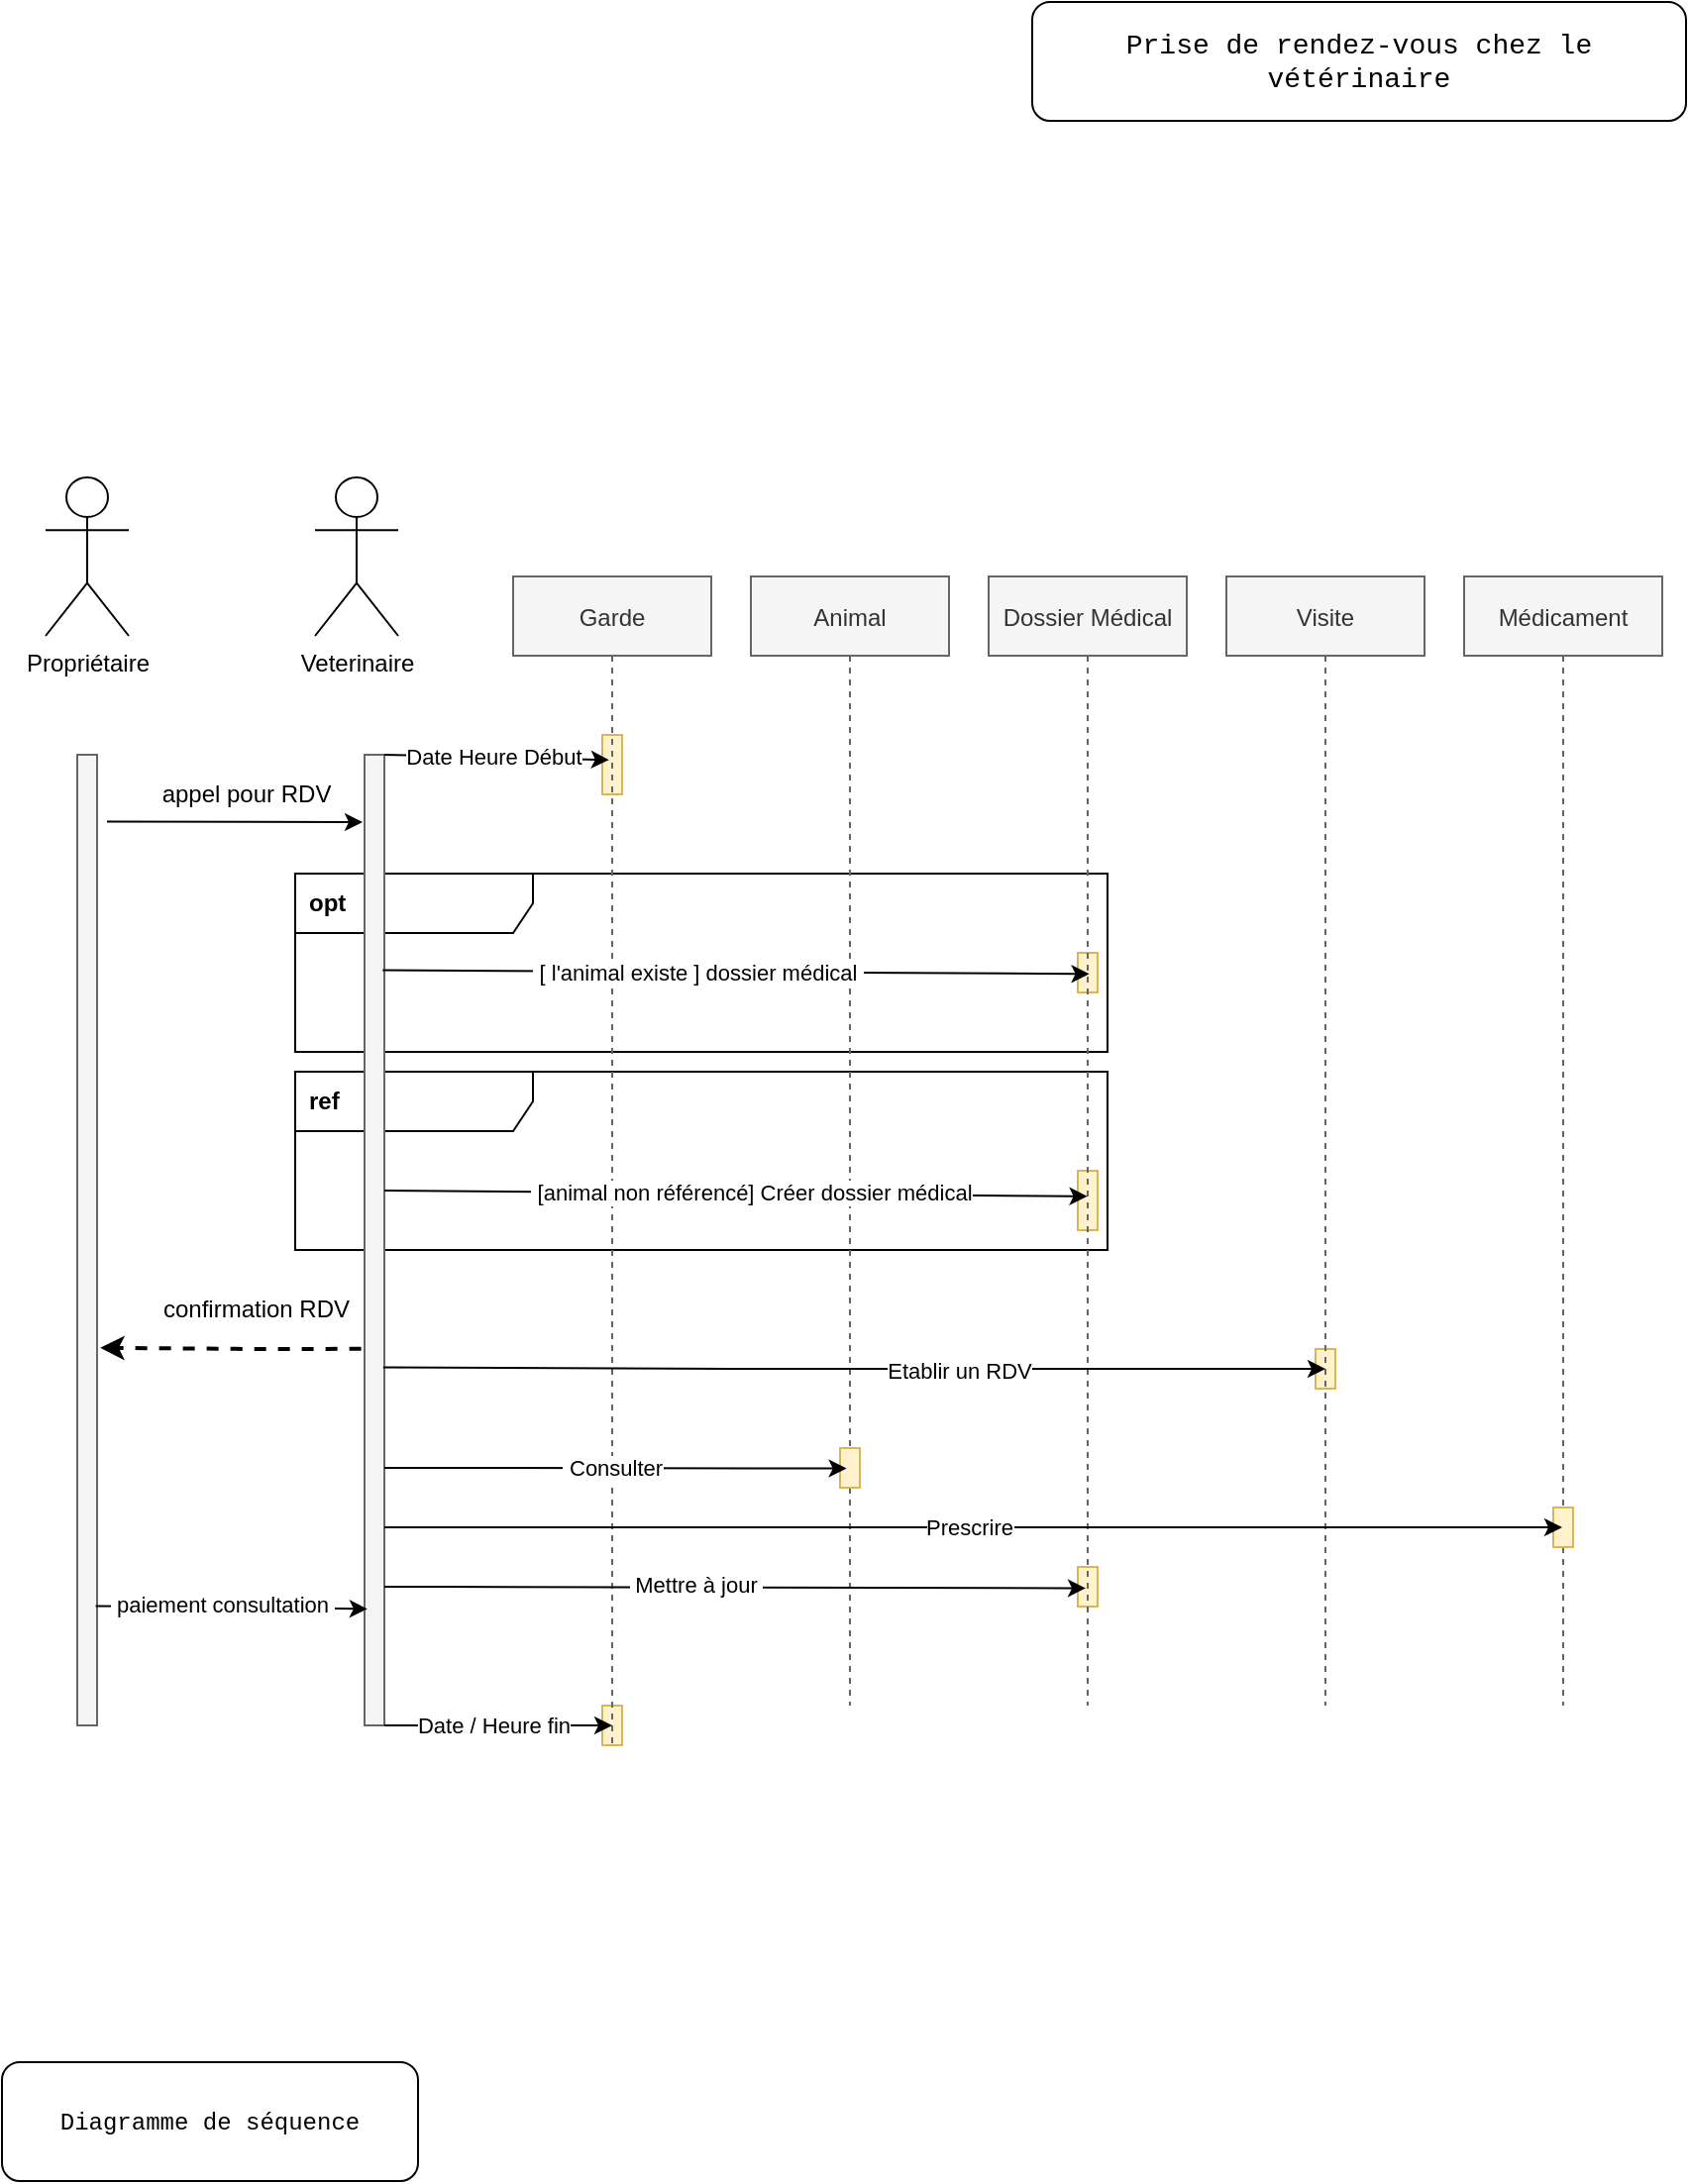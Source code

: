 <mxfile version="14.6.13" type="device"><diagram id="kgpKYQtTHZ0yAKxKKP6v" name="Page-1"><mxGraphModel dx="918" dy="833" grid="1" gridSize="10" guides="1" tooltips="1" connect="1" arrows="1" fold="1" page="1" pageScale="1" pageWidth="850" pageHeight="1100" math="0" shadow="0"><root><mxCell id="0"/><mxCell id="1" parent="0"/><mxCell id="AG6lZFy21gfW6R1Ocf2l-58" value="&lt;span style=&quot;color: rgba(0 , 0 , 0 , 0) ; font-family: monospace ; font-size: 0px&quot;&gt;%3CmxGraphModel%3E%3Croot%3E%3CmxCell%20id%3D%220%22%2F%3E%3CmxCell%20id%3D%221%22%20parent%3D%220%22%2F%3E%3CmxCell%20id%3D%222%22%20value%3D%22%22%20style%3D%22rounded%3D0%3BwhiteSpace%3Dwrap%3Bhtml%3D1%3BfillColor%3D%23fff2cc%3BstrokeColor%3D%23d6b656%3B%22%20vertex%3D%221%22%20parent%3D%221%22%3E%3CmxGeometry%20x%3D%22303%22%20y%3D%22370%22%20width%3D%2210%22%20height%3D%2230%22%20as%3D%22geometry%22%2F%3E%3C%2FmxCell%3E%3C%2Froot%3E%3C%2FmxGraphModel%3Ez&lt;/span&gt;" style="rounded=0;whiteSpace=wrap;html=1;fillColor=#fff2cc;strokeColor=#d6b656;" vertex="1" parent="1"><mxGeometry x="543" y="790" width="10" height="20" as="geometry"/></mxCell><mxCell id="AG6lZFy21gfW6R1Ocf2l-56" value="&lt;span style=&quot;color: rgba(0 , 0 , 0 , 0) ; font-family: monospace ; font-size: 0px&quot;&gt;%3CmxGraphModel%3E%3Croot%3E%3CmxCell%20id%3D%220%22%2F%3E%3CmxCell%20id%3D%221%22%20parent%3D%220%22%2F%3E%3CmxCell%20id%3D%222%22%20value%3D%22%22%20style%3D%22rounded%3D0%3BwhiteSpace%3Dwrap%3Bhtml%3D1%3BfillColor%3D%23fff2cc%3BstrokeColor%3D%23d6b656%3B%22%20vertex%3D%221%22%20parent%3D%221%22%3E%3CmxGeometry%20x%3D%22303%22%20y%3D%22370%22%20width%3D%2210%22%20height%3D%2230%22%20as%3D%22geometry%22%2F%3E%3C%2FmxCell%3E%3C%2Froot%3E%3C%2FmxGraphModel%3Ez&lt;/span&gt;" style="rounded=0;whiteSpace=wrap;html=1;fillColor=#fff2cc;strokeColor=#d6b656;" vertex="1" parent="1"><mxGeometry x="303" y="860" width="10" height="20" as="geometry"/></mxCell><mxCell id="AG6lZFy21gfW6R1Ocf2l-52" value="&lt;span style=&quot;color: rgba(0 , 0 , 0 , 0) ; font-family: monospace ; font-size: 0px&quot;&gt;%3CmxGraphModel%3E%3Croot%3E%3CmxCell%20id%3D%220%22%2F%3E%3CmxCell%20id%3D%221%22%20parent%3D%220%22%2F%3E%3CmxCell%20id%3D%222%22%20value%3D%22%22%20style%3D%22rounded%3D0%3BwhiteSpace%3Dwrap%3Bhtml%3D1%3BfillColor%3D%23fff2cc%3BstrokeColor%3D%23d6b656%3B%22%20vertex%3D%221%22%20parent%3D%221%22%3E%3CmxGeometry%20x%3D%22303%22%20y%3D%22370%22%20width%3D%2210%22%20height%3D%2230%22%20as%3D%22geometry%22%2F%3E%3C%2FmxCell%3E%3C%2Froot%3E%3C%2FmxGraphModel%3Ez&lt;/span&gt;" style="rounded=0;whiteSpace=wrap;html=1;fillColor=#fff2cc;strokeColor=#d6b656;" vertex="1" parent="1"><mxGeometry x="663" y="680" width="10" height="20" as="geometry"/></mxCell><mxCell id="AG6lZFy21gfW6R1Ocf2l-51" value="&lt;span style=&quot;color: rgba(0 , 0 , 0 , 0) ; font-family: monospace ; font-size: 0px&quot;&gt;%3CmxGraphModel%3E%3Croot%3E%3CmxCell%20id%3D%220%22%2F%3E%3CmxCell%20id%3D%221%22%20parent%3D%220%22%2F%3E%3CmxCell%20id%3D%222%22%20value%3D%22%22%20style%3D%22rounded%3D0%3BwhiteSpace%3Dwrap%3Bhtml%3D1%3BfillColor%3D%23fff2cc%3BstrokeColor%3D%23d6b656%3B%22%20vertex%3D%221%22%20parent%3D%221%22%3E%3CmxGeometry%20x%3D%22303%22%20y%3D%22370%22%20width%3D%2210%22%20height%3D%2230%22%20as%3D%22geometry%22%2F%3E%3C%2FmxCell%3E%3C%2Froot%3E%3C%2FmxGraphModel%3Ez&lt;/span&gt;" style="rounded=0;whiteSpace=wrap;html=1;fillColor=#fff2cc;strokeColor=#d6b656;" vertex="1" parent="1"><mxGeometry x="543" y="590" width="10" height="30" as="geometry"/></mxCell><mxCell id="AG6lZFy21gfW6R1Ocf2l-50" value="" style="rounded=0;whiteSpace=wrap;html=1;fillColor=#fff2cc;strokeColor=#d6b656;" vertex="1" parent="1"><mxGeometry x="543" y="480" width="10" height="20" as="geometry"/></mxCell><mxCell id="AG6lZFy21gfW6R1Ocf2l-49" value="&lt;span style=&quot;color: rgba(0 , 0 , 0 , 0) ; font-family: monospace ; font-size: 0px&quot;&gt;%3CmxGraphModel%3E%3Croot%3E%3CmxCell%20id%3D%220%22%2F%3E%3CmxCell%20id%3D%221%22%20parent%3D%220%22%2F%3E%3CmxCell%20id%3D%222%22%20value%3D%22%22%20style%3D%22rounded%3D0%3BwhiteSpace%3Dwrap%3Bhtml%3D1%3BfillColor%3D%23fff2cc%3BstrokeColor%3D%23d6b656%3B%22%20vertex%3D%221%22%20parent%3D%221%22%3E%3CmxGeometry%20x%3D%22303%22%20y%3D%22370%22%20width%3D%2210%22%20height%3D%2230%22%20as%3D%22geometry%22%2F%3E%3C%2FmxCell%3E%3C%2Froot%3E%3C%2FmxGraphModel%3Ez&lt;/span&gt;" style="rounded=0;whiteSpace=wrap;html=1;fillColor=#fff2cc;strokeColor=#d6b656;" vertex="1" parent="1"><mxGeometry x="303" y="370" width="10" height="30" as="geometry"/></mxCell><mxCell id="AG6lZFy21gfW6R1Ocf2l-20" value="&lt;b&gt;ref&lt;/b&gt;" style="shape=umlFrame;whiteSpace=wrap;html=1;width=120;height=30;boundedLbl=1;verticalAlign=middle;align=left;spacingLeft=5;rounded=1;" vertex="1" parent="1"><mxGeometry x="148" y="540" width="410" height="90" as="geometry"/></mxCell><mxCell id="AG6lZFy21gfW6R1Ocf2l-17" value="&lt;b&gt;opt&lt;/b&gt;" style="shape=umlFrame;whiteSpace=wrap;html=1;width=120;height=30;boundedLbl=1;verticalAlign=middle;align=left;spacingLeft=5;rounded=1;" vertex="1" parent="1"><mxGeometry x="148" y="440" width="410" height="90" as="geometry"/></mxCell><mxCell id="3nuBFxr9cyL0pnOWT2aG-1" value="Animal" style="shape=umlLifeline;perimeter=lifelinePerimeter;container=1;collapsible=0;recursiveResize=0;rounded=0;shadow=0;strokeWidth=1;fillColor=#f5f5f5;strokeColor=#666666;fontColor=#333333;" parent="1" vertex="1"><mxGeometry x="378" y="290" width="100" height="570" as="geometry"/></mxCell><mxCell id="AG6lZFy21gfW6R1Ocf2l-53" value="&lt;span style=&quot;color: rgba(0 , 0 , 0 , 0) ; font-family: monospace ; font-size: 0px&quot;&gt;%3CmxGraphModel%3E%3Croot%3E%3CmxCell%20id%3D%220%22%2F%3E%3CmxCell%20id%3D%221%22%20parent%3D%220%22%2F%3E%3CmxCell%20id%3D%222%22%20value%3D%22%22%20style%3D%22rounded%3D0%3BwhiteSpace%3Dwrap%3Bhtml%3D1%3BfillColor%3D%23fff2cc%3BstrokeColor%3D%23d6b656%3B%22%20vertex%3D%221%22%20parent%3D%221%22%3E%3CmxGeometry%20x%3D%22303%22%20y%3D%22370%22%20width%3D%2210%22%20height%3D%2230%22%20as%3D%22geometry%22%2F%3E%3C%2FmxCell%3E%3C%2Froot%3E%3C%2FmxGraphModel%3Ez&lt;/span&gt;" style="rounded=0;whiteSpace=wrap;html=1;fillColor=#fff2cc;strokeColor=#d6b656;" vertex="1" parent="3nuBFxr9cyL0pnOWT2aG-1"><mxGeometry x="45" y="440" width="10" height="20" as="geometry"/></mxCell><mxCell id="3nuBFxr9cyL0pnOWT2aG-5" value="Dossier Médical" style="shape=umlLifeline;perimeter=lifelinePerimeter;container=1;collapsible=0;recursiveResize=0;rounded=0;shadow=0;strokeWidth=1;fillColor=#f5f5f5;strokeColor=#666666;fontColor=#333333;" parent="1" vertex="1"><mxGeometry x="498" y="290" width="100" height="570" as="geometry"/></mxCell><mxCell id="mqWa4sAdrzyQg7X_7VLO-1" value="Médicament" style="shape=umlLifeline;perimeter=lifelinePerimeter;container=1;collapsible=0;recursiveResize=0;rounded=0;shadow=0;strokeWidth=1;fillColor=#f5f5f5;strokeColor=#666666;fontColor=#333333;" parent="1" vertex="1"><mxGeometry x="738" y="290" width="100" height="570" as="geometry"/></mxCell><mxCell id="AG6lZFy21gfW6R1Ocf2l-57" value="&lt;span style=&quot;color: rgba(0 , 0 , 0 , 0) ; font-family: monospace ; font-size: 0px&quot;&gt;%3CmxGraphModel%3E%3Croot%3E%3CmxCell%20id%3D%220%22%2F%3E%3CmxCell%20id%3D%221%22%20parent%3D%220%22%2F%3E%3CmxCell%20id%3D%222%22%20value%3D%22%22%20style%3D%22rounded%3D0%3BwhiteSpace%3Dwrap%3Bhtml%3D1%3BfillColor%3D%23fff2cc%3BstrokeColor%3D%23d6b656%3B%22%20vertex%3D%221%22%20parent%3D%221%22%3E%3CmxGeometry%20x%3D%22303%22%20y%3D%22370%22%20width%3D%2210%22%20height%3D%2230%22%20as%3D%22geometry%22%2F%3E%3C%2FmxCell%3E%3C%2Froot%3E%3C%2FmxGraphModel%3Ez&lt;/span&gt;" style="rounded=0;whiteSpace=wrap;html=1;fillColor=#fff2cc;strokeColor=#d6b656;" vertex="1" parent="mqWa4sAdrzyQg7X_7VLO-1"><mxGeometry x="45" y="470" width="10" height="20" as="geometry"/></mxCell><mxCell id="AG6lZFy21gfW6R1Ocf2l-1" value="&lt;font face=&quot;Courier New&quot;&gt;Diagramme de séquence&lt;/font&gt;" style="rounded=1;whiteSpace=wrap;html=1;" vertex="1" parent="1"><mxGeometry y="1040" width="210" height="60" as="geometry"/></mxCell><mxCell id="AG6lZFy21gfW6R1Ocf2l-2" value="&lt;span style=&quot;font-family: &amp;#34;courier new&amp;#34; ; font-size: 14px&quot;&gt;Prise de rendez-vous chez le vétérinaire&lt;/span&gt;" style="rounded=1;whiteSpace=wrap;html=1;" vertex="1" parent="1"><mxGeometry x="520" width="330" height="60" as="geometry"/></mxCell><mxCell id="AG6lZFy21gfW6R1Ocf2l-3" value="Garde" style="shape=umlLifeline;perimeter=lifelinePerimeter;container=1;collapsible=0;recursiveResize=0;rounded=0;shadow=0;strokeWidth=1;fillColor=#f5f5f5;strokeColor=#666666;fontColor=#333333;" vertex="1" parent="1"><mxGeometry x="258" y="290" width="100" height="590" as="geometry"/></mxCell><mxCell id="AG6lZFy21gfW6R1Ocf2l-5" value="Visite" style="shape=umlLifeline;perimeter=lifelinePerimeter;container=1;collapsible=0;recursiveResize=0;rounded=0;shadow=0;strokeWidth=1;fillColor=#f5f5f5;strokeColor=#666666;fontColor=#333333;" vertex="1" parent="1"><mxGeometry x="618" y="290" width="100" height="570" as="geometry"/></mxCell><mxCell id="AG6lZFy21gfW6R1Ocf2l-7" value="Veterinaire" style="shape=umlActor;verticalLabelPosition=bottom;verticalAlign=top;html=1;outlineConnect=0;rounded=1;" vertex="1" parent="1"><mxGeometry x="158" y="240" width="42" height="80" as="geometry"/></mxCell><mxCell id="AG6lZFy21gfW6R1Ocf2l-11" value="" style="rounded=0;whiteSpace=wrap;html=1;fillColor=#f5f5f5;strokeColor=#666666;fontColor=#333333;" vertex="1" parent="1"><mxGeometry x="38" y="380" width="10" height="490" as="geometry"/></mxCell><mxCell id="AG6lZFy21gfW6R1Ocf2l-12" value="" style="rounded=0;whiteSpace=wrap;html=1;fillColor=#f5f5f5;strokeColor=#666666;fontColor=#333333;" vertex="1" parent="1"><mxGeometry x="183" y="380" width="10" height="490" as="geometry"/></mxCell><mxCell id="AG6lZFy21gfW6R1Ocf2l-13" value="" style="endArrow=classic;html=1;strokeWidth=1;endFill=1;exitX=1.5;exitY=0.069;exitDx=0;exitDy=0;exitPerimeter=0;" edge="1" parent="1" source="AG6lZFy21gfW6R1Ocf2l-11"><mxGeometry width="50" height="50" relative="1" as="geometry"><mxPoint x="98" y="414" as="sourcePoint"/><mxPoint x="182" y="414" as="targetPoint"/></mxGeometry></mxCell><mxCell id="AG6lZFy21gfW6R1Ocf2l-14" value="appel pour RDV" style="text;html=1;align=center;verticalAlign=middle;resizable=0;points=[];autosize=1;strokeColor=none;" vertex="1" parent="1"><mxGeometry x="73" y="390" width="100" height="20" as="geometry"/></mxCell><mxCell id="AG6lZFy21gfW6R1Ocf2l-15" value="" style="endArrow=classic;html=1;strokeWidth=1;endFill=1;exitX=1.5;exitY=0.069;exitDx=0;exitDy=0;exitPerimeter=0;entryX=0.484;entryY=0.157;entryDx=0;entryDy=0;entryPerimeter=0;" edge="1" parent="1" target="AG6lZFy21gfW6R1Ocf2l-3"><mxGeometry width="50" height="50" relative="1" as="geometry"><mxPoint x="193" y="380.0" as="sourcePoint"/><mxPoint x="297" y="380.19" as="targetPoint"/></mxGeometry></mxCell><mxCell id="AG6lZFy21gfW6R1Ocf2l-16" value="Date Heure Début" style="edgeLabel;html=1;align=center;verticalAlign=middle;resizable=0;points=[];" vertex="1" connectable="0" parent="AG6lZFy21gfW6R1Ocf2l-15"><mxGeometry x="-0.26" relative="1" as="geometry"><mxPoint x="13" as="offset"/></mxGeometry></mxCell><mxCell id="AG6lZFy21gfW6R1Ocf2l-18" value="" style="endArrow=classic;html=1;strokeWidth=1;endFill=1;exitX=0.917;exitY=0.222;exitDx=0;exitDy=0;exitPerimeter=0;entryX=0.508;entryY=0.352;entryDx=0;entryDy=0;entryPerimeter=0;" edge="1" parent="1" source="AG6lZFy21gfW6R1Ocf2l-12" target="3nuBFxr9cyL0pnOWT2aG-5"><mxGeometry width="50" height="50" relative="1" as="geometry"><mxPoint x="228" y="490.0" as="sourcePoint"/><mxPoint x="332" y="490.19" as="targetPoint"/></mxGeometry></mxCell><mxCell id="AG6lZFy21gfW6R1Ocf2l-19" value="&amp;nbsp;[ l'animal existe ] dossier médical&amp;nbsp;" style="edgeLabel;html=1;align=center;verticalAlign=middle;resizable=0;points=[];" vertex="1" connectable="0" parent="AG6lZFy21gfW6R1Ocf2l-18"><mxGeometry x="-0.109" relative="1" as="geometry"><mxPoint as="offset"/></mxGeometry></mxCell><mxCell id="AG6lZFy21gfW6R1Ocf2l-21" value="" style="endArrow=classic;html=1;strokeWidth=1;endFill=1;exitX=1.005;exitY=0.449;exitDx=0;exitDy=0;exitPerimeter=0;entryX=0.498;entryY=0.549;entryDx=0;entryDy=0;entryPerimeter=0;" edge="1" parent="1" source="AG6lZFy21gfW6R1Ocf2l-12" target="3nuBFxr9cyL0pnOWT2aG-5"><mxGeometry width="50" height="50" relative="1" as="geometry"><mxPoint x="201.37" y="600" as="sourcePoint"/><mxPoint x="528" y="602" as="targetPoint"/><Array as="points"/></mxGeometry></mxCell><mxCell id="AG6lZFy21gfW6R1Ocf2l-22" value="&amp;nbsp;[animal non référencé] Créer dossier médical" style="edgeLabel;html=1;align=center;verticalAlign=middle;resizable=0;points=[];" vertex="1" connectable="0" parent="AG6lZFy21gfW6R1Ocf2l-21"><mxGeometry x="-0.109" relative="1" as="geometry"><mxPoint x="27" y="-1" as="offset"/></mxGeometry></mxCell><mxCell id="AG6lZFy21gfW6R1Ocf2l-27" value="" style="endArrow=classic;dashed=1;html=1;endFill=1;strokeWidth=2;exitX=-0.169;exitY=0.612;exitDx=0;exitDy=0;exitPerimeter=0;entryX=1.157;entryY=0.611;entryDx=0;entryDy=0;entryPerimeter=0;" edge="1" parent="1" source="AG6lZFy21gfW6R1Ocf2l-12" target="AG6lZFy21gfW6R1Ocf2l-11"><mxGeometry width="50" height="50" relative="1" as="geometry"><mxPoint x="98" y="670" as="sourcePoint"/><mxPoint x="73" y="680" as="targetPoint"/><Array as="points"><mxPoint x="148" y="680"/><mxPoint x="128" y="680"/></Array></mxGeometry></mxCell><mxCell id="AG6lZFy21gfW6R1Ocf2l-28" value="confirmation RDV" style="text;html=1;align=center;verticalAlign=middle;resizable=0;points=[];autosize=1;strokeColor=none;" vertex="1" parent="1"><mxGeometry x="73" y="650" width="110" height="20" as="geometry"/></mxCell><mxCell id="AG6lZFy21gfW6R1Ocf2l-29" value="" style="endArrow=classic;html=1;strokeWidth=1;exitX=0.943;exitY=0.631;exitDx=0;exitDy=0;exitPerimeter=0;" edge="1" parent="1" source="AG6lZFy21gfW6R1Ocf2l-12"><mxGeometry width="50" height="50" relative="1" as="geometry"><mxPoint x="358" y="690" as="sourcePoint"/><mxPoint x="668" y="690" as="targetPoint"/><Array as="points"><mxPoint x="378" y="690"/></Array></mxGeometry></mxCell><mxCell id="AG6lZFy21gfW6R1Ocf2l-30" value="Etablir un RDV" style="edgeLabel;html=1;align=center;verticalAlign=middle;resizable=0;points=[];" vertex="1" connectable="0" parent="AG6lZFy21gfW6R1Ocf2l-29"><mxGeometry x="0.221" y="-1" relative="1" as="geometry"><mxPoint as="offset"/></mxGeometry></mxCell><mxCell id="AG6lZFy21gfW6R1Ocf2l-31" value="" style="endArrow=classic;html=1;strokeWidth=1;entryX=0.483;entryY=0.79;entryDx=0;entryDy=0;entryPerimeter=0;" edge="1" parent="1" target="3nuBFxr9cyL0pnOWT2aG-1"><mxGeometry width="50" height="50" relative="1" as="geometry"><mxPoint x="193" y="740" as="sourcePoint"/><mxPoint x="233" y="740" as="targetPoint"/><Array as="points"><mxPoint x="213" y="740"/></Array></mxGeometry></mxCell><mxCell id="AG6lZFy21gfW6R1Ocf2l-35" value="&amp;nbsp;Consulter" style="edgeLabel;html=1;align=center;verticalAlign=middle;resizable=0;points=[];" vertex="1" connectable="0" parent="AG6lZFy21gfW6R1Ocf2l-31"><mxGeometry x="-0.03" relative="1" as="geometry"><mxPoint x="2" as="offset"/></mxGeometry></mxCell><mxCell id="AG6lZFy21gfW6R1Ocf2l-36" value="" style="endArrow=classic;html=1;strokeWidth=1;" edge="1" parent="1" target="mqWa4sAdrzyQg7X_7VLO-1"><mxGeometry width="50" height="50" relative="1" as="geometry"><mxPoint x="193" y="770" as="sourcePoint"/><mxPoint x="233" y="770" as="targetPoint"/><Array as="points"><mxPoint x="213" y="770"/></Array></mxGeometry></mxCell><mxCell id="AG6lZFy21gfW6R1Ocf2l-37" value="Prescrire" style="edgeLabel;html=1;align=center;verticalAlign=middle;resizable=0;points=[];" vertex="1" connectable="0" parent="AG6lZFy21gfW6R1Ocf2l-36"><mxGeometry x="-0.01" relative="1" as="geometry"><mxPoint as="offset"/></mxGeometry></mxCell><mxCell id="AG6lZFy21gfW6R1Ocf2l-38" value="" style="endArrow=classic;html=1;strokeWidth=1;entryX=0.49;entryY=0.896;entryDx=0;entryDy=0;entryPerimeter=0;" edge="1" parent="1" target="3nuBFxr9cyL0pnOWT2aG-5"><mxGeometry width="50" height="50" relative="1" as="geometry"><mxPoint x="193" y="800" as="sourcePoint"/><mxPoint x="233" y="800" as="targetPoint"/><Array as="points"><mxPoint x="213" y="800"/></Array></mxGeometry></mxCell><mxCell id="AG6lZFy21gfW6R1Ocf2l-39" value="&amp;nbsp;Mettre à jour&amp;nbsp;" style="edgeLabel;html=1;align=center;verticalAlign=middle;resizable=0;points=[];" vertex="1" connectable="0" parent="AG6lZFy21gfW6R1Ocf2l-38"><mxGeometry x="-0.113" y="2" relative="1" as="geometry"><mxPoint as="offset"/></mxGeometry></mxCell><mxCell id="AG6lZFy21gfW6R1Ocf2l-40" value="" style="endArrow=classic;html=1;strokeWidth=1;entryX=0.143;entryY=0.88;entryDx=0;entryDy=0;entryPerimeter=0;exitX=0.929;exitY=0.877;exitDx=0;exitDy=0;exitPerimeter=0;" edge="1" parent="1" source="AG6lZFy21gfW6R1Ocf2l-11" target="AG6lZFy21gfW6R1Ocf2l-12"><mxGeometry width="50" height="50" relative="1" as="geometry"><mxPoint x="73" y="810" as="sourcePoint"/><mxPoint x="113" y="810" as="targetPoint"/><Array as="points"><mxPoint x="93" y="810"/></Array></mxGeometry></mxCell><mxCell id="AG6lZFy21gfW6R1Ocf2l-41" value="&amp;nbsp;paiement consultation&amp;nbsp;" style="edgeLabel;html=1;align=center;verticalAlign=middle;resizable=0;points=[];" vertex="1" connectable="0" parent="AG6lZFy21gfW6R1Ocf2l-40"><mxGeometry x="-0.354" y="1" relative="1" as="geometry"><mxPoint x="19" as="offset"/></mxGeometry></mxCell><mxCell id="AG6lZFy21gfW6R1Ocf2l-42" value="" style="endArrow=classic;html=1;strokeWidth=1;" edge="1" parent="1"><mxGeometry width="50" height="50" relative="1" as="geometry"><mxPoint x="193" y="870" as="sourcePoint"/><mxPoint x="308" y="870" as="targetPoint"/><Array as="points"><mxPoint x="213" y="870"/></Array></mxGeometry></mxCell><mxCell id="AG6lZFy21gfW6R1Ocf2l-43" value="Date / Heure fin" style="edgeLabel;html=1;align=center;verticalAlign=middle;resizable=0;points=[];" vertex="1" connectable="0" parent="AG6lZFy21gfW6R1Ocf2l-42"><mxGeometry x="-0.378" y="-1" relative="1" as="geometry"><mxPoint x="19" y="-1" as="offset"/></mxGeometry></mxCell><mxCell id="AG6lZFy21gfW6R1Ocf2l-46" value="Propriétaire" style="shape=umlActor;verticalLabelPosition=bottom;verticalAlign=top;html=1;outlineConnect=0;rounded=1;" vertex="1" parent="1"><mxGeometry x="22" y="240" width="42" height="80" as="geometry"/></mxCell></root></mxGraphModel></diagram></mxfile>